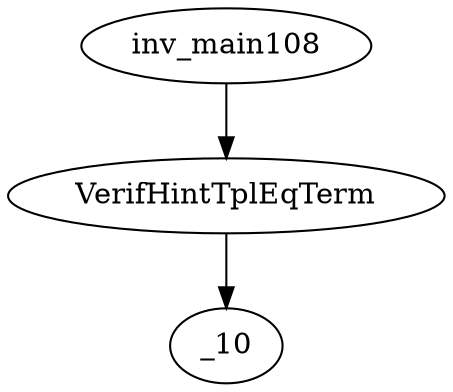digraph dag {
0 [label="inv_main108"];
1 [label="VerifHintTplEqTerm"];
2 [label="_10"];
0->1
1 -> 2
}
